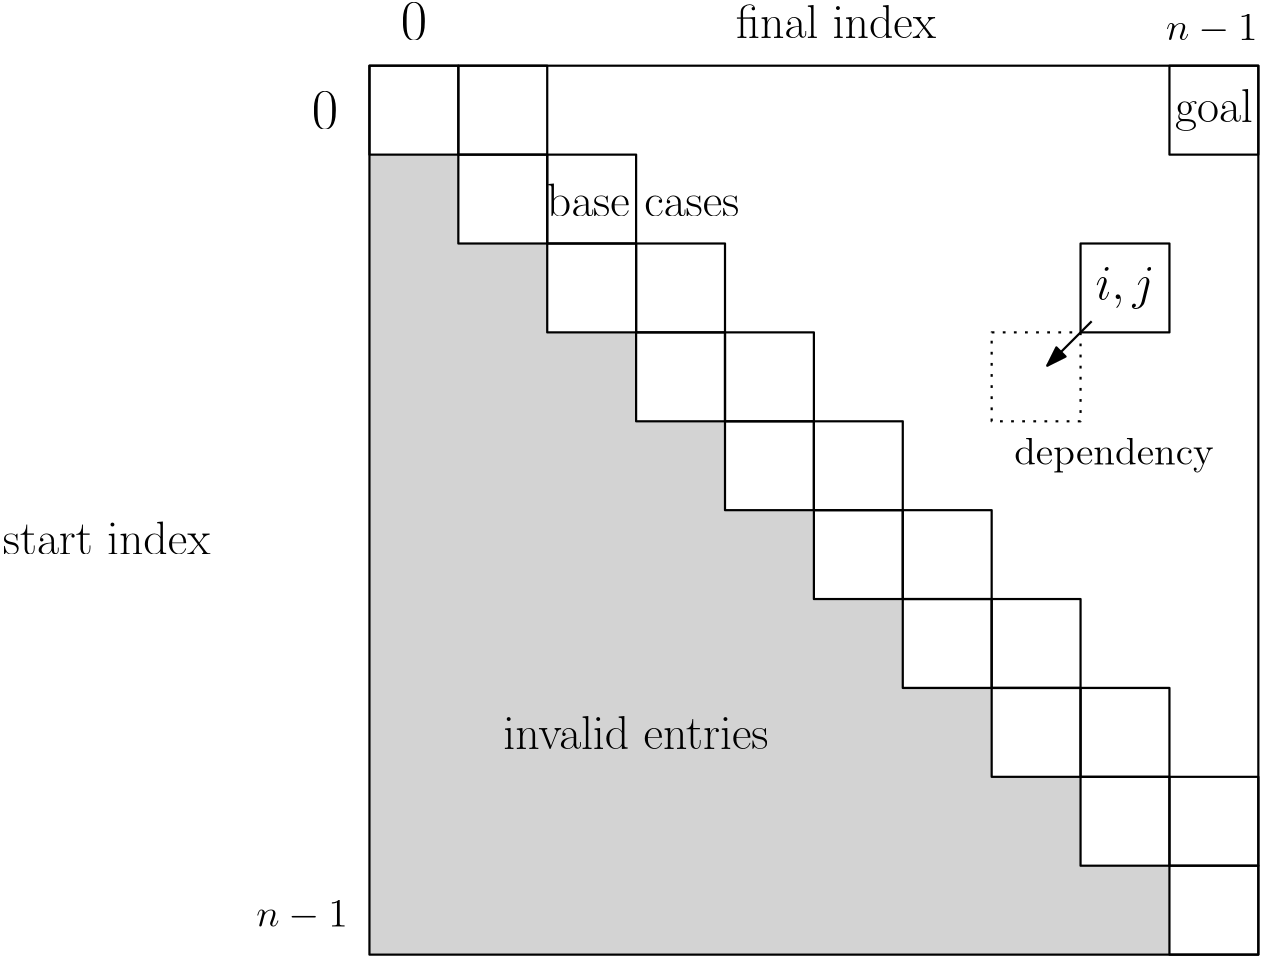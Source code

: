 <?xml version="1.0"?>
<!DOCTYPE ipe SYSTEM "ipe.dtd">
<ipe version="70212" creator="Ipe 7.2.13">
<info created="D:20200204155902" modified="D:20200205014819"/>
<ipestyle name="basic">
<symbol name="arrow/arc(spx)">
<path stroke="sym-stroke" fill="sym-stroke" pen="sym-pen">
0 0 m
-1 0.333 l
-1 -0.333 l
h
</path>
</symbol>
<symbol name="arrow/farc(spx)">
<path stroke="sym-stroke" fill="white" pen="sym-pen">
0 0 m
-1 0.333 l
-1 -0.333 l
h
</path>
</symbol>
<symbol name="arrow/ptarc(spx)">
<path stroke="sym-stroke" fill="sym-stroke" pen="sym-pen">
0 0 m
-1 0.333 l
-0.8 0 l
-1 -0.333 l
h
</path>
</symbol>
<symbol name="arrow/fptarc(spx)">
<path stroke="sym-stroke" fill="white" pen="sym-pen">
0 0 m
-1 0.333 l
-0.8 0 l
-1 -0.333 l
h
</path>
</symbol>
<symbol name="mark/circle(sx)" transformations="translations">
<path fill="sym-stroke">
0.6 0 0 0.6 0 0 e
0.4 0 0 0.4 0 0 e
</path>
</symbol>
<symbol name="mark/disk(sx)" transformations="translations">
<path fill="sym-stroke">
0.6 0 0 0.6 0 0 e
</path>
</symbol>
<symbol name="mark/fdisk(sfx)" transformations="translations">
<group>
<path fill="sym-fill">
0.5 0 0 0.5 0 0 e
</path>
<path fill="sym-stroke" fillrule="eofill">
0.6 0 0 0.6 0 0 e
0.4 0 0 0.4 0 0 e
</path>
</group>
</symbol>
<symbol name="mark/box(sx)" transformations="translations">
<path fill="sym-stroke" fillrule="eofill">
-0.6 -0.6 m
0.6 -0.6 l
0.6 0.6 l
-0.6 0.6 l
h
-0.4 -0.4 m
0.4 -0.4 l
0.4 0.4 l
-0.4 0.4 l
h
</path>
</symbol>
<symbol name="mark/square(sx)" transformations="translations">
<path fill="sym-stroke">
-0.6 -0.6 m
0.6 -0.6 l
0.6 0.6 l
-0.6 0.6 l
h
</path>
</symbol>
<symbol name="mark/fsquare(sfx)" transformations="translations">
<group>
<path fill="sym-fill">
-0.5 -0.5 m
0.5 -0.5 l
0.5 0.5 l
-0.5 0.5 l
h
</path>
<path fill="sym-stroke" fillrule="eofill">
-0.6 -0.6 m
0.6 -0.6 l
0.6 0.6 l
-0.6 0.6 l
h
-0.4 -0.4 m
0.4 -0.4 l
0.4 0.4 l
-0.4 0.4 l
h
</path>
</group>
</symbol>
<symbol name="mark/cross(sx)" transformations="translations">
<group>
<path fill="sym-stroke">
-0.43 -0.57 m
0.57 0.43 l
0.43 0.57 l
-0.57 -0.43 l
h
</path>
<path fill="sym-stroke">
-0.43 0.57 m
0.57 -0.43 l
0.43 -0.57 l
-0.57 0.43 l
h
</path>
</group>
</symbol>
<symbol name="arrow/fnormal(spx)">
<path stroke="sym-stroke" fill="white" pen="sym-pen">
0 0 m
-1 0.333 l
-1 -0.333 l
h
</path>
</symbol>
<symbol name="arrow/pointed(spx)">
<path stroke="sym-stroke" fill="sym-stroke" pen="sym-pen">
0 0 m
-1 0.333 l
-0.8 0 l
-1 -0.333 l
h
</path>
</symbol>
<symbol name="arrow/fpointed(spx)">
<path stroke="sym-stroke" fill="white" pen="sym-pen">
0 0 m
-1 0.333 l
-0.8 0 l
-1 -0.333 l
h
</path>
</symbol>
<symbol name="arrow/linear(spx)">
<path stroke="sym-stroke" pen="sym-pen">
-1 0.333 m
0 0 l
-1 -0.333 l
</path>
</symbol>
<symbol name="arrow/fdouble(spx)">
<path stroke="sym-stroke" fill="white" pen="sym-pen">
0 0 m
-1 0.333 l
-1 -0.333 l
h
-1 0 m
-2 0.333 l
-2 -0.333 l
h
</path>
</symbol>
<symbol name="arrow/double(spx)">
<path stroke="sym-stroke" fill="sym-stroke" pen="sym-pen">
0 0 m
-1 0.333 l
-1 -0.333 l
h
-1 0 m
-2 0.333 l
-2 -0.333 l
h
</path>
</symbol>
<pen name="heavier" value="0.8"/>
<pen name="fat" value="1.2"/>
<pen name="ultrafat" value="2"/>
<symbolsize name="large" value="5"/>
<symbolsize name="small" value="2"/>
<symbolsize name="tiny" value="1.1"/>
<arrowsize name="large" value="10"/>
<arrowsize name="small" value="5"/>
<arrowsize name="tiny" value="3"/>
<color name="red" value="1 0 0"/>
<color name="green" value="0 1 0"/>
<color name="blue" value="0 0 1"/>
<color name="yellow" value="1 1 0"/>
<color name="orange" value="1 0.647 0"/>
<color name="gold" value="1 0.843 0"/>
<color name="purple" value="0.627 0.125 0.941"/>
<color name="gray" value="0.745"/>
<color name="brown" value="0.647 0.165 0.165"/>
<color name="navy" value="0 0 0.502"/>
<color name="pink" value="1 0.753 0.796"/>
<color name="seagreen" value="0.18 0.545 0.341"/>
<color name="turquoise" value="0.251 0.878 0.816"/>
<color name="violet" value="0.933 0.51 0.933"/>
<color name="darkblue" value="0 0 0.545"/>
<color name="darkcyan" value="0 0.545 0.545"/>
<color name="darkgray" value="0.663"/>
<color name="darkgreen" value="0 0.392 0"/>
<color name="darkmagenta" value="0.545 0 0.545"/>
<color name="darkorange" value="1 0.549 0"/>
<color name="darkred" value="0.545 0 0"/>
<color name="lightblue" value="0.678 0.847 0.902"/>
<color name="lightcyan" value="0.878 1 1"/>
<color name="lightgray" value="0.827"/>
<color name="lightgreen" value="0.565 0.933 0.565"/>
<color name="lightyellow" value="1 1 0.878"/>
<dashstyle name="dashed" value="[4] 0"/>
<dashstyle name="dotted" value="[1 3] 0"/>
<dashstyle name="dash dotted" value="[4 2 1 2] 0"/>
<dashstyle name="dash dot dotted" value="[4 2 1 2 1 2] 0"/>
<textsize name="large" value="\large"/>
<textsize name="Large" value="\Large"/>
<textsize name="LARGE" value="\LARGE"/>
<textsize name="huge" value="\huge"/>
<textsize name="Huge" value="\Huge"/>
<textsize name="small" value="\small"/>
<textsize name="footnote" value="\footnotesize"/>
<textsize name="tiny" value="\tiny"/>
<textstyle name="center" begin="\begin{center}" end="\end{center}"/>
<textstyle name="itemize" begin="\begin{itemize}" end="\end{itemize}"/>
<textstyle name="item" begin="\begin{itemize}\item{}" end="\end{itemize}"/>
<gridsize name="4 pts" value="4"/>
<gridsize name="8 pts (~3 mm)" value="8"/>
<gridsize name="16 pts (~6 mm)" value="16"/>
<gridsize name="32 pts (~12 mm)" value="32"/>
<gridsize name="10 pts (~3.5 mm)" value="10"/>
<gridsize name="20 pts (~7 mm)" value="20"/>
<gridsize name="14 pts (~5 mm)" value="14"/>
<gridsize name="28 pts (~10 mm)" value="28"/>
<gridsize name="56 pts (~20 mm)" value="56"/>
<anglesize name="90 deg" value="90"/>
<anglesize name="60 deg" value="60"/>
<anglesize name="45 deg" value="45"/>
<anglesize name="30 deg" value="30"/>
<anglesize name="22.5 deg" value="22.5"/>
<opacity name="10%" value="0.1"/>
<opacity name="30%" value="0.3"/>
<opacity name="50%" value="0.5"/>
<opacity name="75%" value="0.75"/>
<tiling name="falling" angle="-60" step="4" width="1"/>
<tiling name="rising" angle="30" step="4" width="1"/>
</ipestyle>
<page>
<layer name="alpha"/>
<view layers="alpha" active="alpha"/>
<path layer="alpha" fill="lightgray">
128 352 m
128 64 l
416 64 l
416 96 l
384 96 l
384 128 l
352 128 l
352 160 l
320 160 l
320 192 l
288 192 l
288 224 l
256 224 l
256 256 l
224 256 l
224 288 l
192 288 l
192 320 l
160 320 l
160 352 l
128 352 l
</path>
<path stroke="black" pen="heavier">
128 384 m
128 64 l
448 64 l
448 384 l
h
</path>
<text matrix="1 0 0 1 7.67826 -513.892" transformations="translations" pos="96 592" stroke="black" type="label" width="32.943" height="9.251" depth="1.19" halign="center" valign="center" size="Large" style="math">n-1</text>
<text matrix="1 0 0 1 111.271 -338.724" transformations="translations" pos="320 736" stroke="black" type="label" width="32.943" height="9.251" depth="1.19" halign="center" valign="center" size="Large" style="math">n-1</text>
<text matrix="1 0 0 1 0 -320" transformations="translations" pos="112 688" stroke="black" type="label" width="9.476" height="13.319" depth="0" halign="center" valign="center" size="huge" style="math">0</text>
<text matrix="1 0 0 1 0 -320" transformations="translations" pos="144 720" stroke="black" type="label" width="9.476" height="13.319" depth="0" halign="center" valign="center" size="huge" style="math">0</text>
<path matrix="1 0 0 1 -320 -128" stroke="black" pen="heavier">
448 512 m
448 480 l
480 480 l
480 512 l
h
</path>
<path matrix="1 0 0 1 -288 -160" stroke="black" pen="heavier">
448 512 m
448 480 l
480 480 l
480 512 l
h
</path>
<path matrix="1 0 0 1 -32 -416" stroke="black" pen="heavier">
448 512 m
448 480 l
480 480 l
480 512 l
h
</path>
<path matrix="1 0 0 1 -256 -192" stroke="black" pen="heavier">
448 512 m
448 480 l
480 480 l
480 512 l
h
</path>
<path matrix="1 0 0 1 -224 -224" stroke="black" pen="heavier">
448 512 m
448 480 l
480 480 l
480 512 l
h
</path>
<path matrix="1 0 0 1 -192 -256" stroke="black" pen="heavier">
448 512 m
448 480 l
480 480 l
480 512 l
h
</path>
<path matrix="1 0 0 1 -160 -288" stroke="black" pen="heavier">
448 512 m
448 480 l
480 480 l
480 512 l
h
</path>
<path matrix="1 0 0 1 -128 -320" stroke="black" pen="heavier">
448 512 m
448 480 l
480 480 l
480 512 l
h
</path>
<path matrix="1 0 0 1 -64 -384" stroke="black" pen="heavier">
448 512 m
448 480 l
480 480 l
480 512 l
h
</path>
<path matrix="1 0 0 1 -64 -192" stroke="black" pen="heavier">
448 512 m
448 480 l
480 480 l
480 512 l
h
</path>
<text matrix="1 0 0 1 96 -256" transformations="translations" pos="304 560" stroke="black" type="label" width="21.244" height="11.284" depth="3.35" halign="center" valign="center" size="LARGE" style="math">i,j</text>
<path matrix="1 0 0 -1 96 864" stroke="black" pen="heavier" arrow="normal/normal">
292 572 m
276 588 l
</path>
<text matrix="1 0 0 1 68 -336" transformations="translations" pos="328 580" stroke="black" type="label" width="71.797" height="9.962" depth="2.79" halign="center" valign="center" size="Large">dependency</text>
<path matrix="1 0 0 1 -32 -128" stroke="black" pen="heavier">
448 512 m
448 480 l
480 480 l
480 512 l
h
</path>
<text matrix="1 0 0 1 -32 -128" transformations="translations" pos="464 496" stroke="black" type="label" width="27.984" height="11.954" depth="3.35" halign="center" valign="center" size="LARGE">goal</text>
<text matrix="1 0 0 1 -240 -352" transformations="translations" pos="464 496" stroke="black" type="label" width="95.585" height="11.955" depth="0" halign="center" valign="center" size="LARGE">invalid entries</text>
<path matrix="1 0 0 1 -96 -352" stroke="black" pen="heavier">
448 512 m
448 480 l
480 480 l
480 512 l
h
</path>
<path matrix="1 0 0 1 -288 -128" stroke="black" pen="heavier">
448 512 m
448 480 l
480 480 l
480 512 l
h
</path>
<path matrix="1 0 0 1 -256 -160" stroke="black" pen="heavier">
448 512 m
448 480 l
480 480 l
480 512 l
h
</path>
<path matrix="1 0 0 1 -224 -192" stroke="black" pen="heavier">
448 512 m
448 480 l
480 480 l
480 512 l
h
</path>
<path matrix="1 0 0 1 -192 -224" stroke="black" pen="heavier">
448 512 m
448 480 l
480 480 l
480 512 l
h
</path>
<path matrix="1 0 0 1 -160 -256" stroke="black" pen="heavier">
448 512 m
448 480 l
480 480 l
480 512 l
h
</path>
<path matrix="1 0 0 1 -128 -288" stroke="black" pen="heavier">
448 512 m
448 480 l
480 480 l
480 512 l
h
</path>
<path matrix="1 0 0 1 -96 -320" stroke="black" pen="heavier">
448 512 m
448 480 l
480 480 l
480 512 l
h
</path>
<path matrix="1 0 0 1 -64 -352" stroke="black" pen="heavier">
448 512 m
448 480 l
480 480 l
480 512 l
h
</path>
<path matrix="1 0 0 1 -32 -384" stroke="black" pen="heavier">
448 512 m
448 480 l
480 480 l
480 512 l
h
</path>
<text matrix="1 0 0 1 4 -4" transformations="translations" pos="32 224" stroke="black" type="minipage" width="80" height="8.465" depth="3.49" halign="center" valign="top" size="LARGE">start index</text>
<text matrix="1 0 0 1 8 0" transformations="translations" pos="288 400" stroke="black" type="label" width="72.008" height="11.955" depth="0" halign="center" valign="center" size="LARGE">final index</text>
<path matrix="1 0 0 1 64 -320" stroke="black" dash="dotted" pen="heavier">
288 576 m
288 608 l
320 608 l
320 576 l
h
</path>
<text matrix="1 0 0 1 18.524 -0.27022" transformations="translations" pos="208 336" stroke="black" type="label" width="69.33" height="11.955" depth="0" halign="center" valign="center" size="LARGE">base cases</text>
</page>
</ipe>
